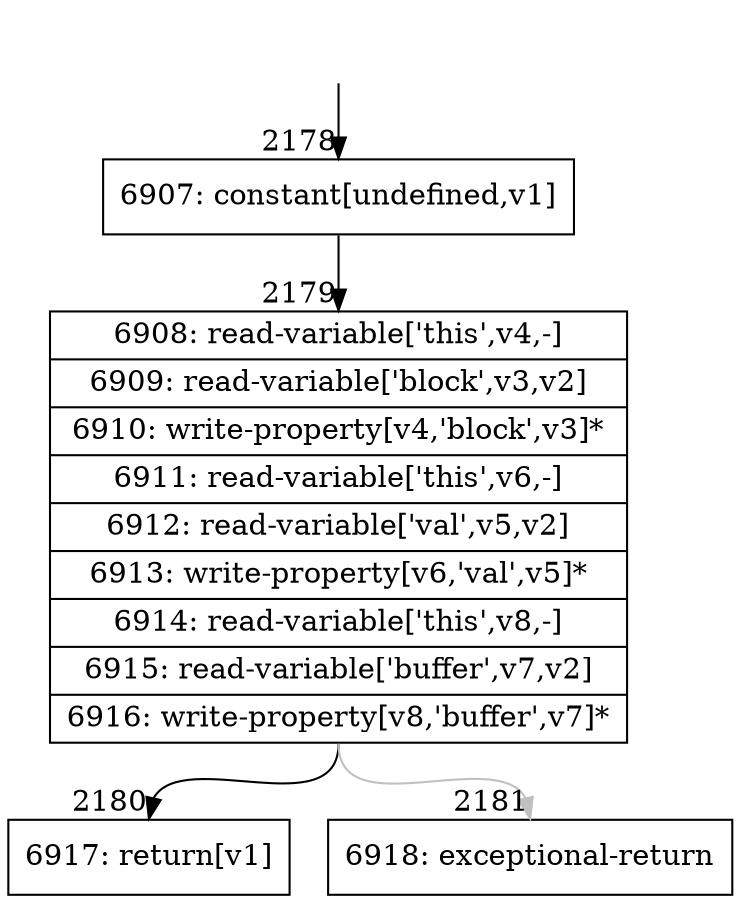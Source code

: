 digraph {
rankdir="TD"
BB_entry114[shape=none,label=""];
BB_entry114 -> BB2178 [tailport=s, headport=n, headlabel="    2178"]
BB2178 [shape=record label="{6907: constant[undefined,v1]}" ] 
BB2178 -> BB2179 [tailport=s, headport=n, headlabel="      2179"]
BB2179 [shape=record label="{6908: read-variable['this',v4,-]|6909: read-variable['block',v3,v2]|6910: write-property[v4,'block',v3]*|6911: read-variable['this',v6,-]|6912: read-variable['val',v5,v2]|6913: write-property[v6,'val',v5]*|6914: read-variable['this',v8,-]|6915: read-variable['buffer',v7,v2]|6916: write-property[v8,'buffer',v7]*}" ] 
BB2179 -> BB2180 [tailport=s, headport=n, headlabel="      2180"]
BB2179 -> BB2181 [tailport=s, headport=n, color=gray, headlabel="      2181"]
BB2180 [shape=record label="{6917: return[v1]}" ] 
BB2181 [shape=record label="{6918: exceptional-return}" ] 
//#$~ 2224
}
